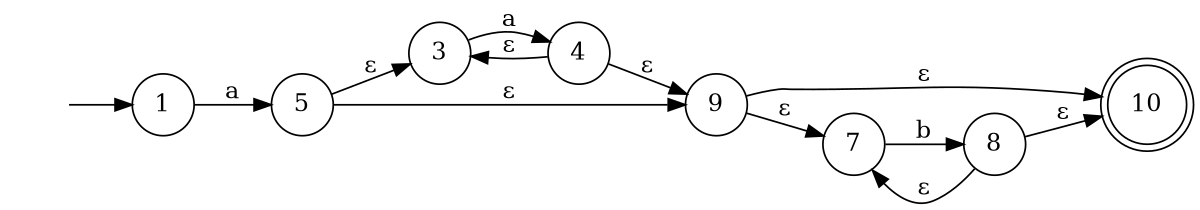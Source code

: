 digraph finite_state_machine {
	rankdir=LR size="8,5"
	node [shape=doublecircle]
	10
	node [shape=circle]
	"" [style=invis]
	"" -> 1
	1 -> 5 [label=a]
	5 -> 3 [label="ε"]
	4 -> 3 [label="ε"]
	4 -> 9 [label="ε"]
	5 -> 9 [label="ε"]
	3 -> 4 [label=a]
	9 -> 7 [label="ε"]
	8 -> 7 [label="ε"]
	8 -> 10 [label="ε"]
	9 -> 10 [label="ε"]
	7 -> 8 [label=b]
}
